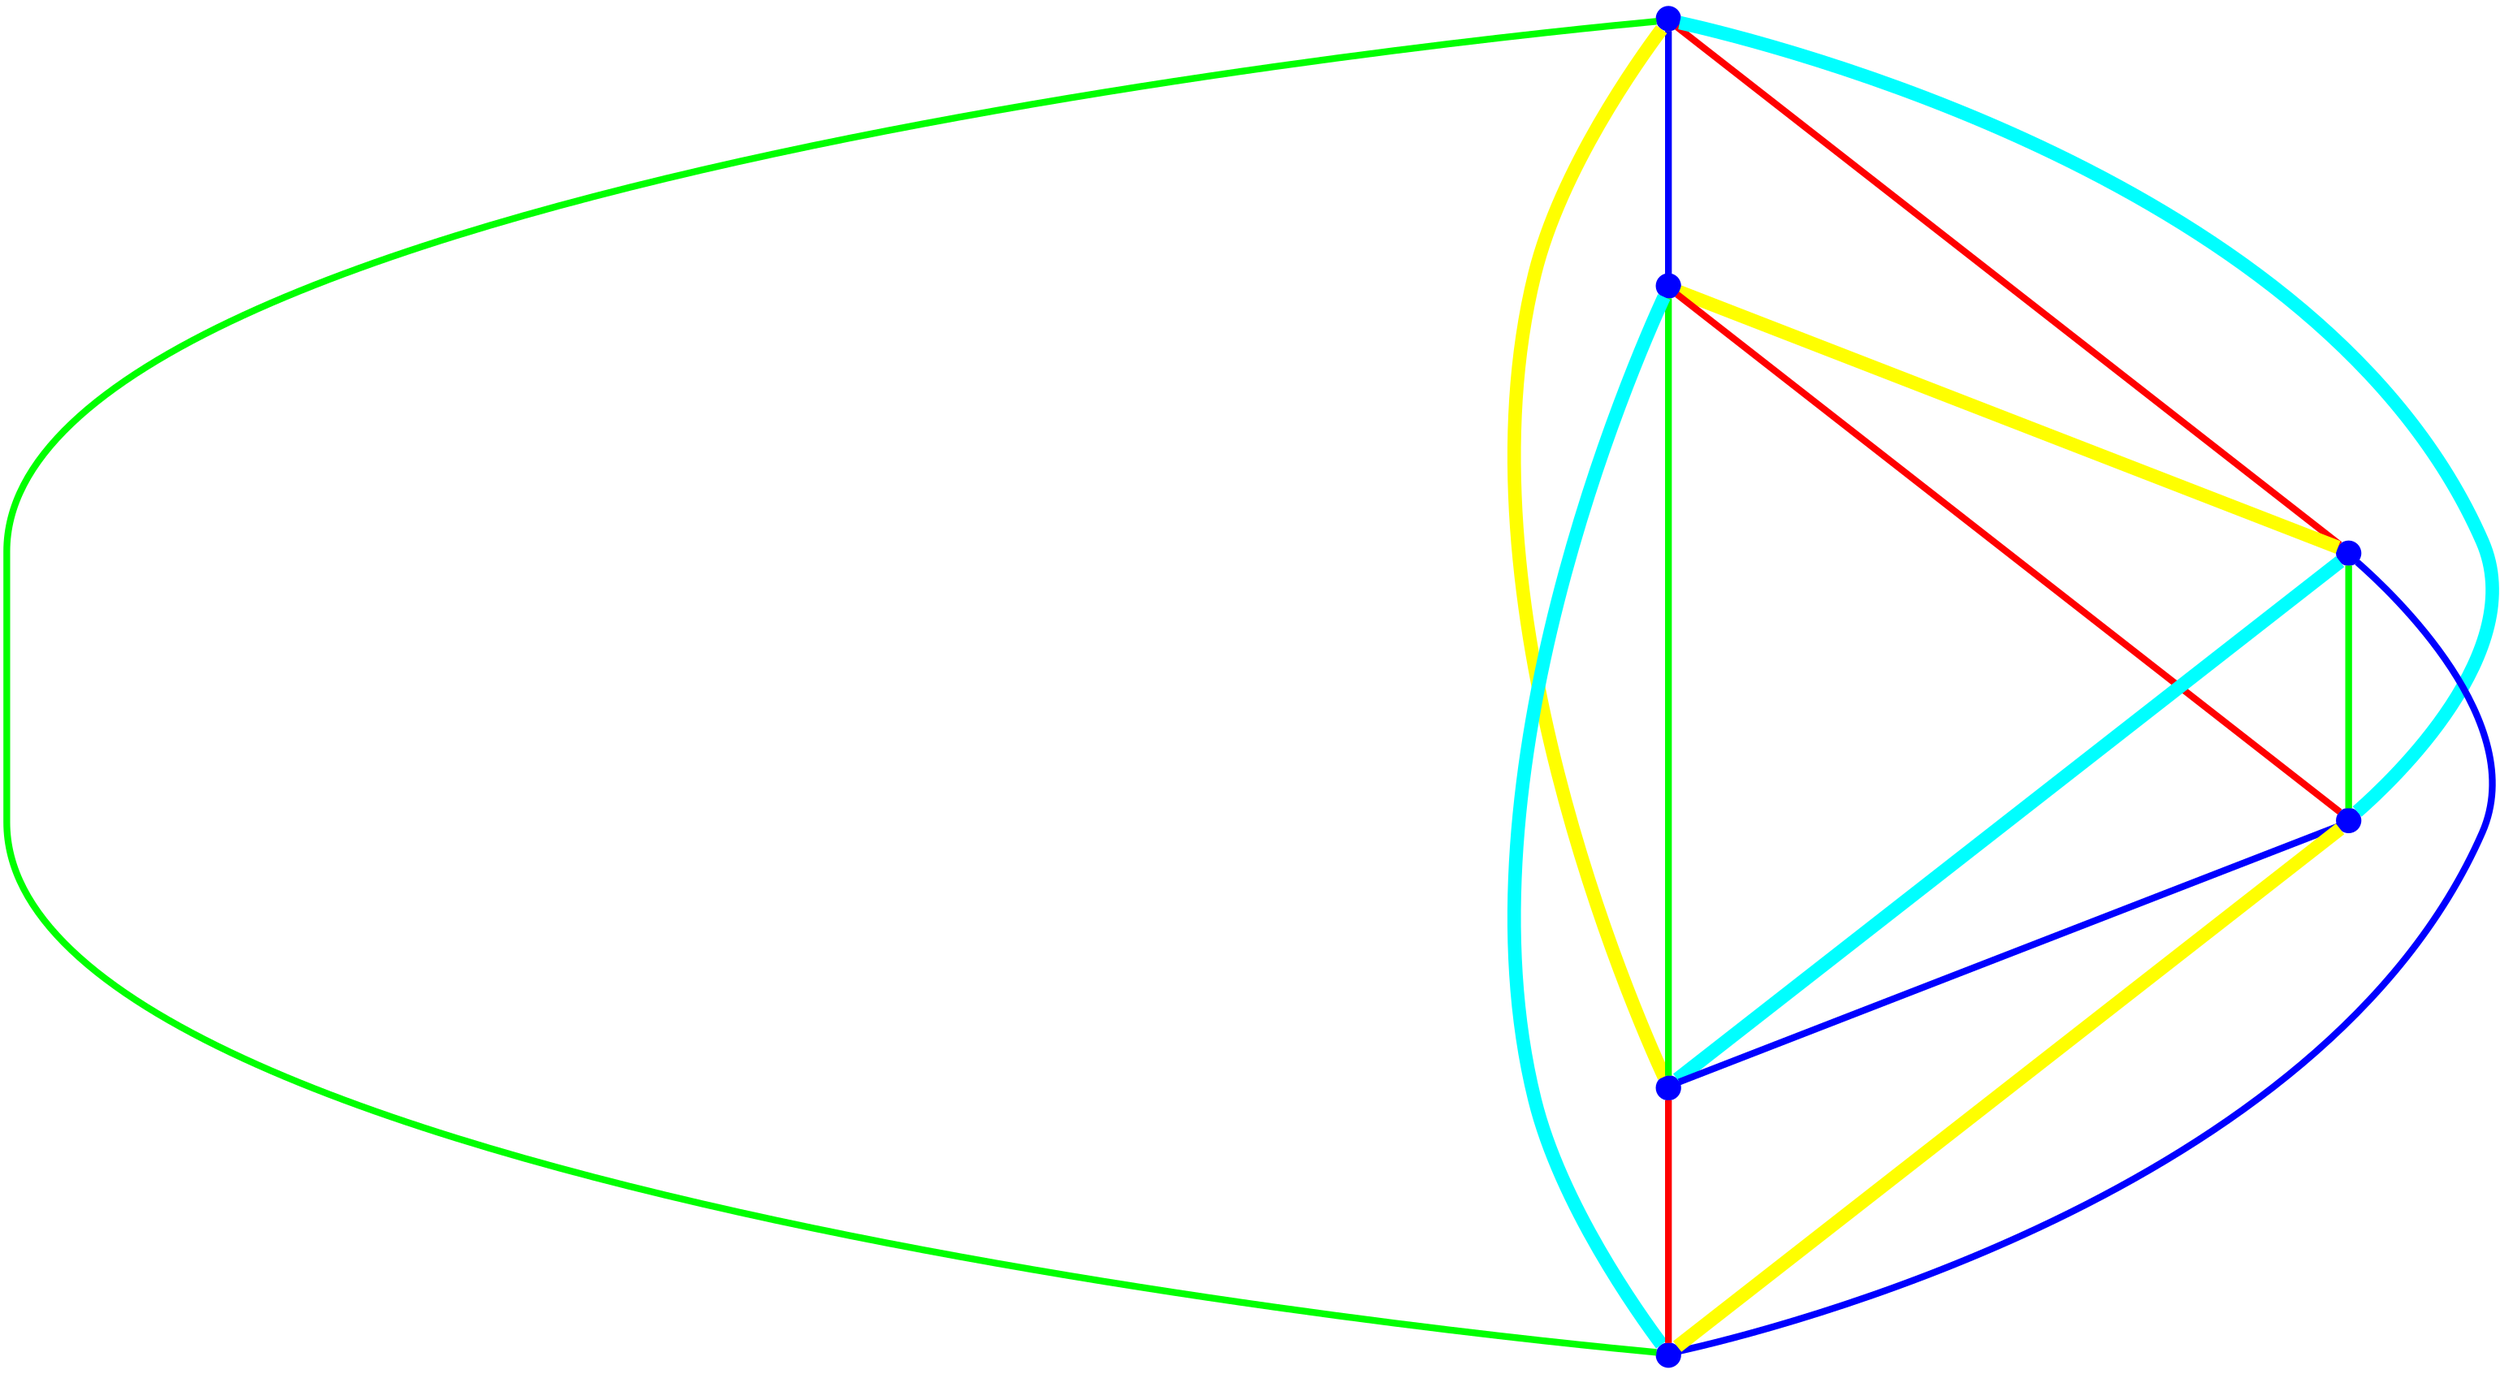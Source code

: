 graph {
ranksep=2
nodesep=2
node [label="" shape=circle style=filled fixedsize=true color=blue fillcolor=blue width=0.2];
"1" -- "2" [style="solid",penwidth="4",color="blue"];
"1" -- "3" [style="solid",penwidth="4",color="red"];
"1" -- "4" [style="solid",penwidth="8",color="cyan"];
"1" -- "5" [style="solid",penwidth="8",color="yellow"];
"1" -- "6" [style="solid",penwidth="4",color="green"];
"2" -- "3" [style="solid",penwidth="8",color="yellow"];
"2" -- "4" [style="solid",penwidth="4",color="red"];
"2" -- "5" [style="solid",penwidth="4",color="green"];
"2" -- "6" [style="solid",penwidth="8",color="cyan"];
"3" -- "4" [style="solid",penwidth="4",color="green"];
"3" -- "5" [style="solid",penwidth="8",color="cyan"];
"3" -- "6" [style="solid",penwidth="4",color="blue"];
"4" -- "5" [style="solid",penwidth="4",color="blue"];
"4" -- "6" [style="solid",penwidth="8",color="yellow"];
"5" -- "6" [style="solid",penwidth="4",color="red"];
}

